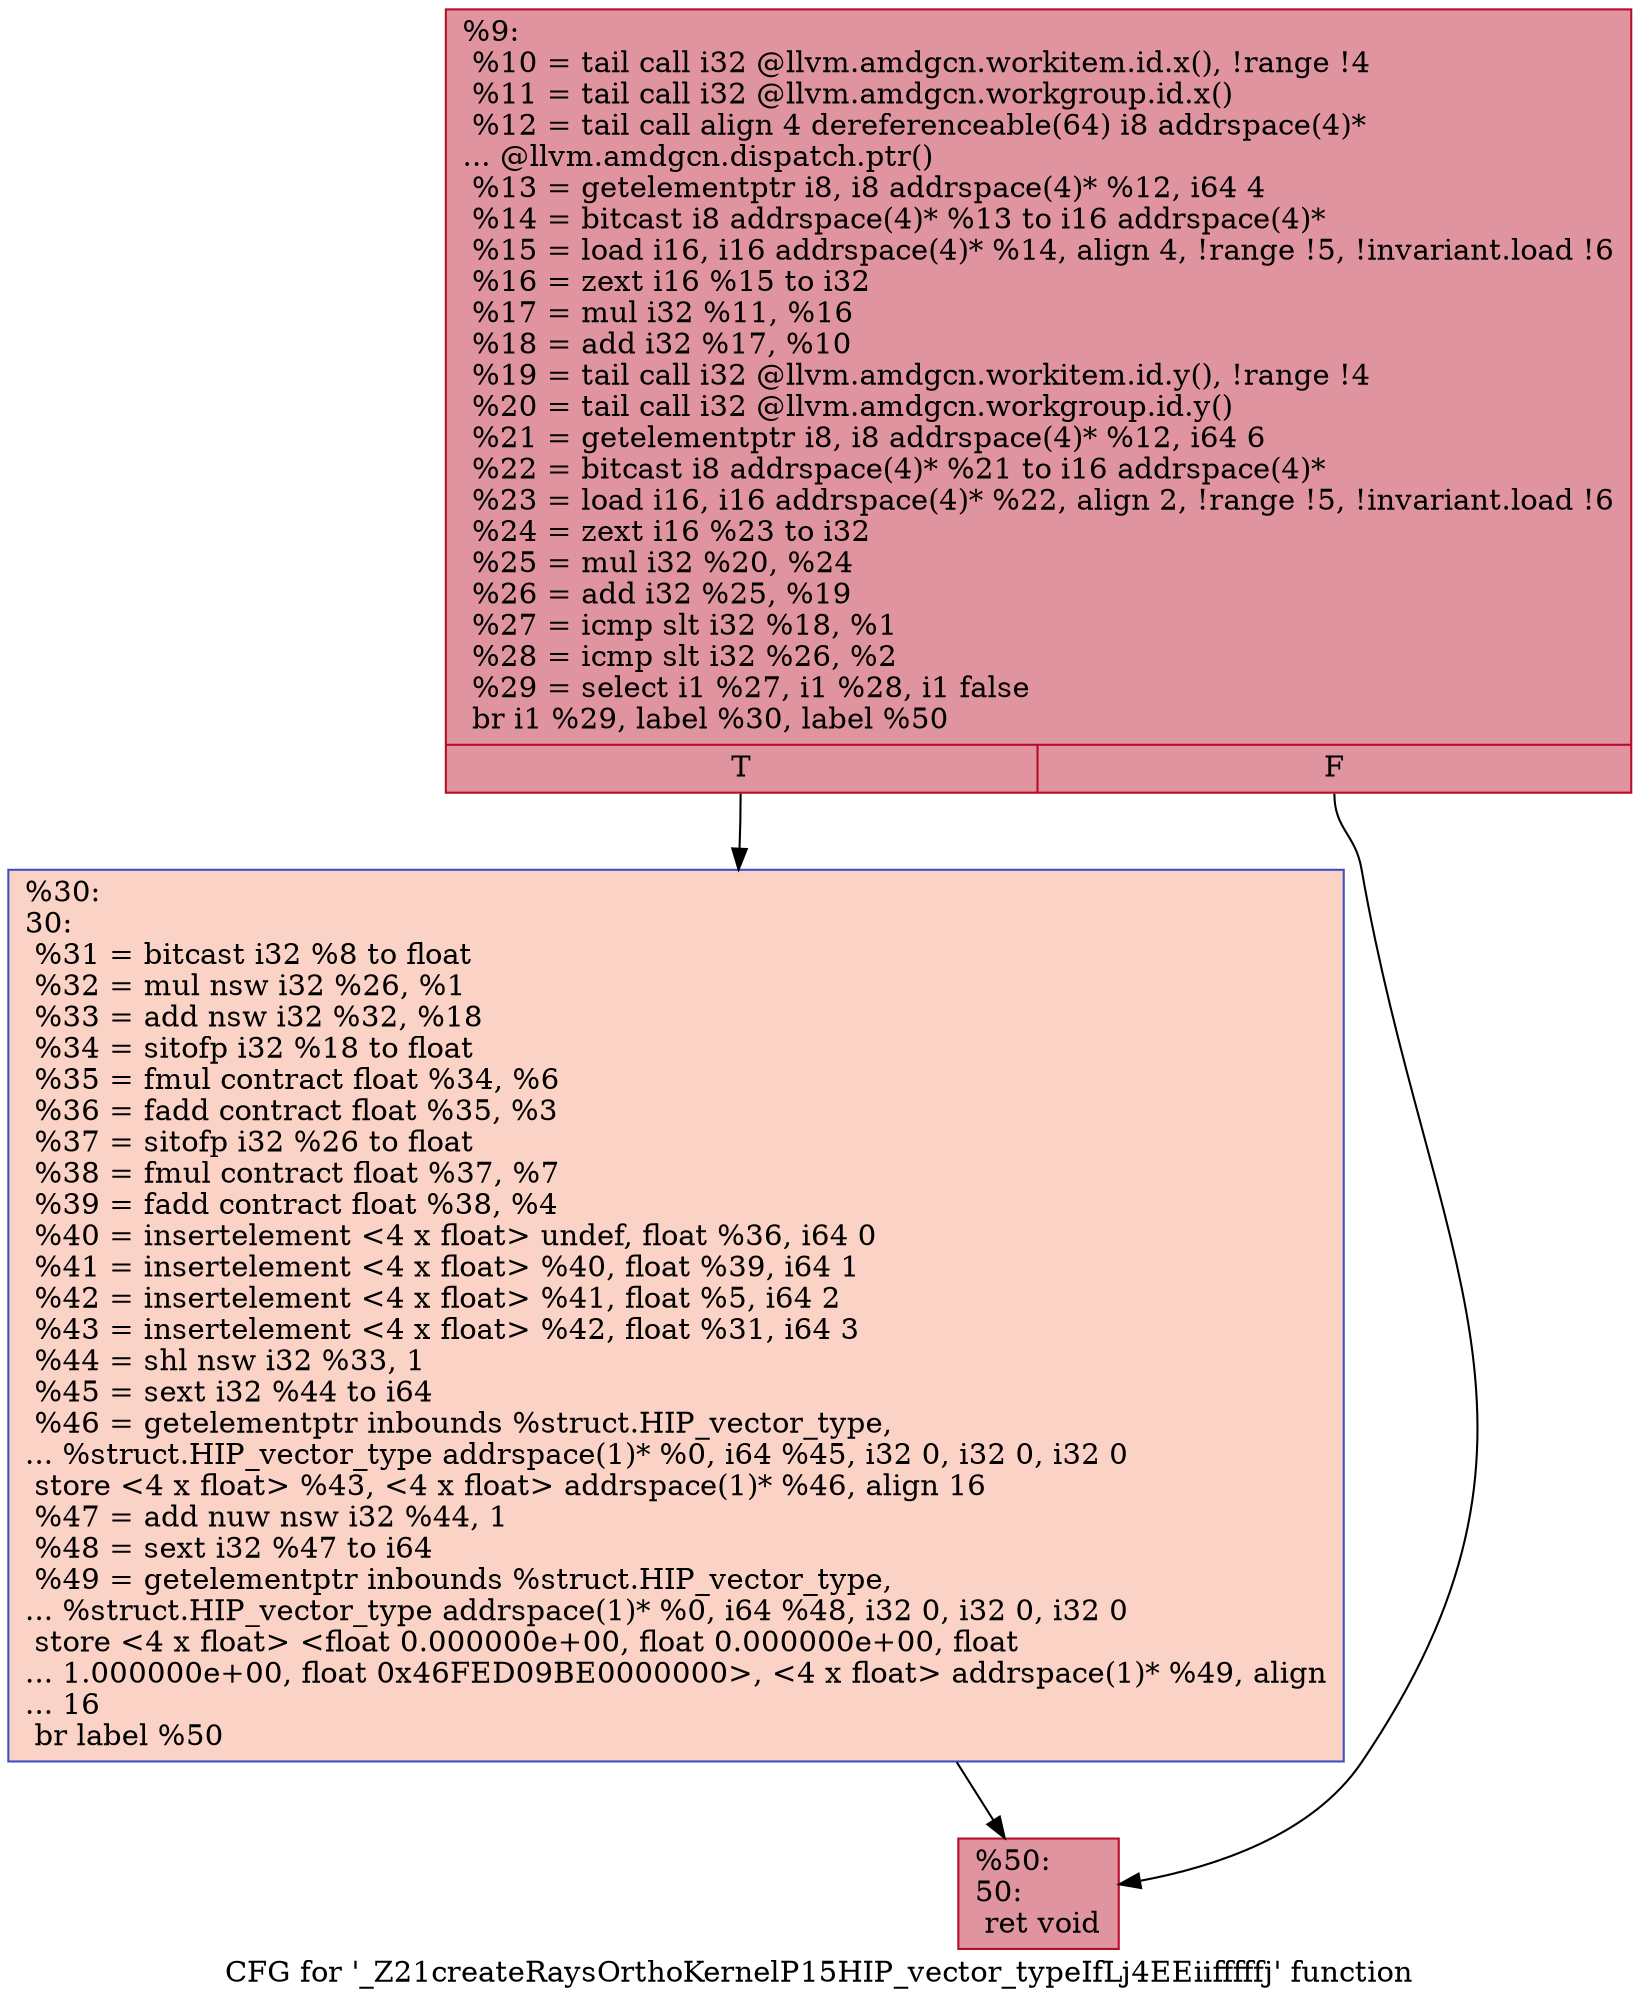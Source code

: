 digraph "CFG for '_Z21createRaysOrthoKernelP15HIP_vector_typeIfLj4EEiifffffj' function" {
	label="CFG for '_Z21createRaysOrthoKernelP15HIP_vector_typeIfLj4EEiifffffj' function";

	Node0x58594a0 [shape=record,color="#b70d28ff", style=filled, fillcolor="#b70d2870",label="{%9:\l  %10 = tail call i32 @llvm.amdgcn.workitem.id.x(), !range !4\l  %11 = tail call i32 @llvm.amdgcn.workgroup.id.x()\l  %12 = tail call align 4 dereferenceable(64) i8 addrspace(4)*\l... @llvm.amdgcn.dispatch.ptr()\l  %13 = getelementptr i8, i8 addrspace(4)* %12, i64 4\l  %14 = bitcast i8 addrspace(4)* %13 to i16 addrspace(4)*\l  %15 = load i16, i16 addrspace(4)* %14, align 4, !range !5, !invariant.load !6\l  %16 = zext i16 %15 to i32\l  %17 = mul i32 %11, %16\l  %18 = add i32 %17, %10\l  %19 = tail call i32 @llvm.amdgcn.workitem.id.y(), !range !4\l  %20 = tail call i32 @llvm.amdgcn.workgroup.id.y()\l  %21 = getelementptr i8, i8 addrspace(4)* %12, i64 6\l  %22 = bitcast i8 addrspace(4)* %21 to i16 addrspace(4)*\l  %23 = load i16, i16 addrspace(4)* %22, align 2, !range !5, !invariant.load !6\l  %24 = zext i16 %23 to i32\l  %25 = mul i32 %20, %24\l  %26 = add i32 %25, %19\l  %27 = icmp slt i32 %18, %1\l  %28 = icmp slt i32 %26, %2\l  %29 = select i1 %27, i1 %28, i1 false\l  br i1 %29, label %30, label %50\l|{<s0>T|<s1>F}}"];
	Node0x58594a0:s0 -> Node0x585da20;
	Node0x58594a0:s1 -> Node0x585dab0;
	Node0x585da20 [shape=record,color="#3d50c3ff", style=filled, fillcolor="#f59c7d70",label="{%30:\l30:                                               \l  %31 = bitcast i32 %8 to float\l  %32 = mul nsw i32 %26, %1\l  %33 = add nsw i32 %32, %18\l  %34 = sitofp i32 %18 to float\l  %35 = fmul contract float %34, %6\l  %36 = fadd contract float %35, %3\l  %37 = sitofp i32 %26 to float\l  %38 = fmul contract float %37, %7\l  %39 = fadd contract float %38, %4\l  %40 = insertelement \<4 x float\> undef, float %36, i64 0\l  %41 = insertelement \<4 x float\> %40, float %39, i64 1\l  %42 = insertelement \<4 x float\> %41, float %5, i64 2\l  %43 = insertelement \<4 x float\> %42, float %31, i64 3\l  %44 = shl nsw i32 %33, 1\l  %45 = sext i32 %44 to i64\l  %46 = getelementptr inbounds %struct.HIP_vector_type,\l... %struct.HIP_vector_type addrspace(1)* %0, i64 %45, i32 0, i32 0, i32 0\l  store \<4 x float\> %43, \<4 x float\> addrspace(1)* %46, align 16\l  %47 = add nuw nsw i32 %44, 1\l  %48 = sext i32 %47 to i64\l  %49 = getelementptr inbounds %struct.HIP_vector_type,\l... %struct.HIP_vector_type addrspace(1)* %0, i64 %48, i32 0, i32 0, i32 0\l  store \<4 x float\> \<float 0.000000e+00, float 0.000000e+00, float\l... 1.000000e+00, float 0x46FED09BE0000000\>, \<4 x float\> addrspace(1)* %49, align\l... 16\l  br label %50\l}"];
	Node0x585da20 -> Node0x585dab0;
	Node0x585dab0 [shape=record,color="#b70d28ff", style=filled, fillcolor="#b70d2870",label="{%50:\l50:                                               \l  ret void\l}"];
}
